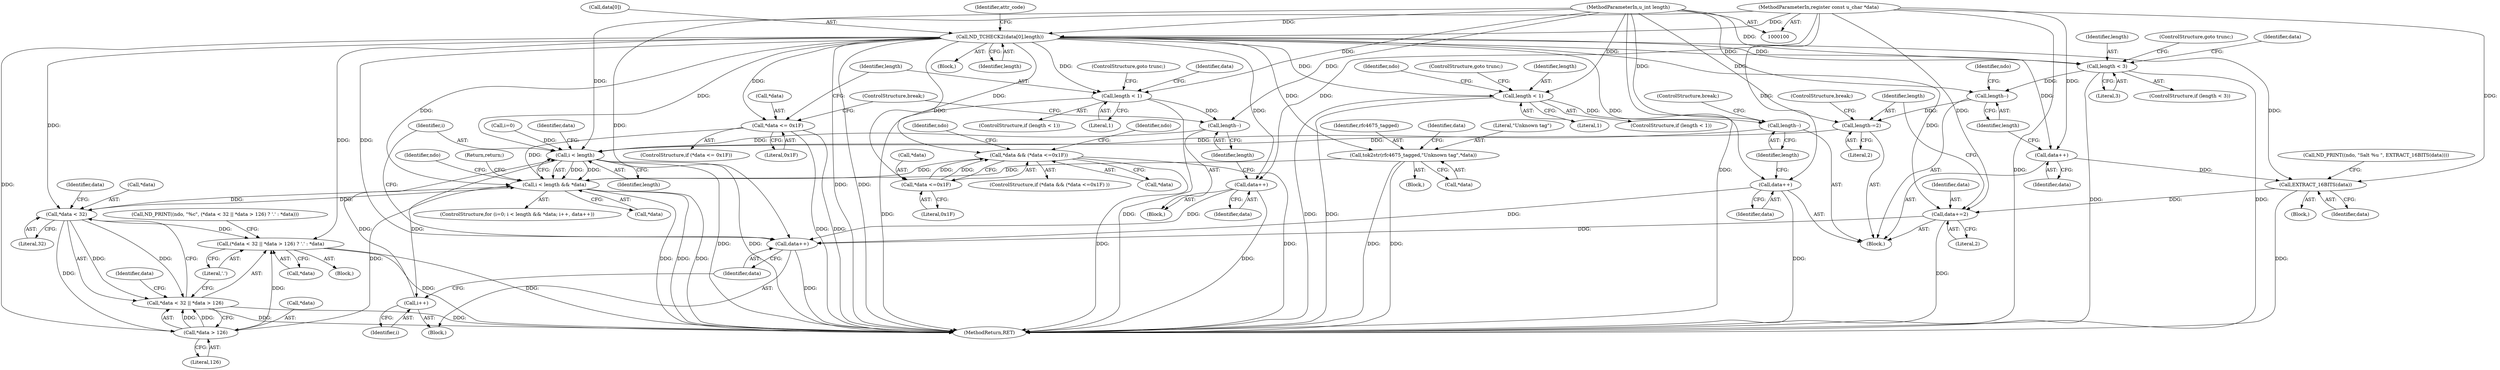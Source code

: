 digraph "0_tcpdump_1bc78d795cd5cad5525498658f414a11ea0a7e9c@array" {
"1000107" [label="(Call,ND_TCHECK2(data[0],length))"];
"1000102" [label="(MethodParameterIn,register const u_char *data)"];
"1000103" [label="(MethodParameterIn,u_int length)"];
"1000117" [label="(Call,length < 3)"];
"1000143" [label="(Call,length--)"];
"1000155" [label="(Call,length-=2)"];
"1000225" [label="(Call,i < length)"];
"1000224" [label="(Call,i < length && *data)"];
"1000242" [label="(Call,*data < 32)"];
"1000240" [label="(Call,(*data < 32 || *data > 126) ? '.' : *data)"];
"1000241" [label="(Call,*data < 32 || *data > 126)"];
"1000246" [label="(Call,*data > 126)"];
"1000231" [label="(Call,i++)"];
"1000122" [label="(Call,*data && (*data <=0x1F))"];
"1000125" [label="(Call,*data <=0x1F)"];
"1000141" [label="(Call,data++)"];
"1000150" [label="(Call,EXTRACT_16BITS(data))"];
"1000152" [label="(Call,data+=2)"];
"1000233" [label="(Call,data++)"];
"1000166" [label="(Call,*data <= 0x1F)"];
"1000172" [label="(Call,length < 1)"];
"1000193" [label="(Call,length--)"];
"1000191" [label="(Call,data++)"];
"1000198" [label="(Call,length < 1)"];
"1000217" [label="(Call,length--)"];
"1000208" [label="(Call,tok2str(rfc4675_tagged,\"Unknown tag\",*data))"];
"1000215" [label="(Call,data++)"];
"1000116" [label="(ControlStructure,if (length < 3))"];
"1000233" [label="(Call,data++)"];
"1000118" [label="(Identifier,length)"];
"1000249" [label="(Literal,126)"];
"1000198" [label="(Call,length < 1)"];
"1000199" [label="(Identifier,length)"];
"1000221" [label="(Call,i=0)"];
"1000209" [label="(Identifier,rfc4675_tagged)"];
"1000128" [label="(Literal,0x1F)"];
"1000204" [label="(Identifier,ndo)"];
"1000119" [label="(Literal,3)"];
"1000248" [label="(Identifier,data)"];
"1000154" [label="(Literal,2)"];
"1000195" [label="(ControlStructure,break;)"];
"1000173" [label="(Identifier,length)"];
"1000170" [label="(Block,)"];
"1000241" [label="(Call,*data < 32 || *data > 126)"];
"1000120" [label="(ControlStructure,goto trunc;)"];
"1000216" [label="(Identifier,data)"];
"1000175" [label="(ControlStructure,goto trunc;)"];
"1000231" [label="(Call,i++)"];
"1000243" [label="(Call,*data)"];
"1000178" [label="(Identifier,data)"];
"1000242" [label="(Call,*data < 32)"];
"1000105" [label="(Block,)"];
"1000142" [label="(Identifier,data)"];
"1000219" [label="(ControlStructure,break;)"];
"1000171" [label="(ControlStructure,if (length < 1))"];
"1000123" [label="(Call,*data)"];
"1000230" [label="(Block,)"];
"1000214" [label="(Identifier,data)"];
"1000139" [label="(Identifier,ndo)"];
"1000148" [label="(Block,)"];
"1000143" [label="(Call,length--)"];
"1000169" [label="(Literal,0x1F)"];
"1000200" [label="(Literal,1)"];
"1000150" [label="(Call,EXTRACT_16BITS(data))"];
"1000126" [label="(Call,*data)"];
"1000229" [label="(Identifier,data)"];
"1000167" [label="(Call,*data)"];
"1000201" [label="(ControlStructure,goto trunc;)"];
"1000211" [label="(Call,*data)"];
"1000102" [label="(MethodParameterIn,register const u_char *data)"];
"1000225" [label="(Call,i < length)"];
"1000250" [label="(Literal,'.')"];
"1000253" [label="(Return,return;)"];
"1000111" [label="(Identifier,length)"];
"1000218" [label="(Identifier,length)"];
"1000208" [label="(Call,tok2str(rfc4675_tagged,\"Unknown tag\",*data))"];
"1000227" [label="(Identifier,length)"];
"1000210" [label="(Literal,\"Unknown tag\")"];
"1000158" [label="(ControlStructure,break;)"];
"1000245" [label="(Literal,32)"];
"1000226" [label="(Identifier,i)"];
"1000145" [label="(Call,ND_PRINT((ndo, \"Salt %u \", EXTRACT_16BITS(data))))"];
"1000234" [label="(Identifier,data)"];
"1000131" [label="(Identifier,ndo)"];
"1000172" [label="(Call,length < 1)"];
"1000151" [label="(Identifier,data)"];
"1000220" [label="(ControlStructure,for (i=0; i < length && *data; i++, data++))"];
"1000224" [label="(Call,i < length && *data)"];
"1000228" [label="(Call,*data)"];
"1000235" [label="(Call,ND_PRINT((ndo, \"%c\", (*data < 32 || *data > 126) ? '.' : *data)))"];
"1000121" [label="(ControlStructure,if (*data && (*data <=0x1F) ))"];
"1000125" [label="(Call,*data <=0x1F)"];
"1000207" [label="(Block,)"];
"1000157" [label="(Literal,2)"];
"1000191" [label="(Call,data++)"];
"1000103" [label="(MethodParameterIn,u_int length)"];
"1000251" [label="(Call,*data)"];
"1000240" [label="(Call,(*data < 32 || *data > 126) ? '.' : *data)"];
"1000155" [label="(Call,length-=2)"];
"1000166" [label="(Call,*data <= 0x1F)"];
"1000217" [label="(Call,length--)"];
"1000197" [label="(ControlStructure,if (length < 1))"];
"1000153" [label="(Identifier,data)"];
"1000194" [label="(Identifier,length)"];
"1000152" [label="(Call,data+=2)"];
"1000252" [label="(Identifier,data)"];
"1000124" [label="(Identifier,data)"];
"1000141" [label="(Call,data++)"];
"1000193" [label="(Call,length--)"];
"1000174" [label="(Literal,1)"];
"1000113" [label="(Identifier,attr_code)"];
"1000108" [label="(Call,data[0])"];
"1000246" [label="(Call,*data > 126)"];
"1000156" [label="(Identifier,length)"];
"1000122" [label="(Call,*data && (*data <=0x1F))"];
"1000114" [label="(Block,)"];
"1000247" [label="(Call,*data)"];
"1000238" [label="(Block,)"];
"1000107" [label="(Call,ND_TCHECK2(data[0],length))"];
"1000192" [label="(Identifier,data)"];
"1000261" [label="(MethodReturn,RET)"];
"1000232" [label="(Identifier,i)"];
"1000237" [label="(Identifier,ndo)"];
"1000144" [label="(Identifier,length)"];
"1000165" [label="(ControlStructure,if (*data <= 0x1F))"];
"1000215" [label="(Call,data++)"];
"1000147" [label="(Identifier,ndo)"];
"1000117" [label="(Call,length < 3)"];
"1000107" -> "1000105"  [label="AST: "];
"1000107" -> "1000111"  [label="CFG: "];
"1000108" -> "1000107"  [label="AST: "];
"1000111" -> "1000107"  [label="AST: "];
"1000113" -> "1000107"  [label="CFG: "];
"1000107" -> "1000261"  [label="DDG: "];
"1000107" -> "1000261"  [label="DDG: "];
"1000102" -> "1000107"  [label="DDG: "];
"1000103" -> "1000107"  [label="DDG: "];
"1000107" -> "1000117"  [label="DDG: "];
"1000107" -> "1000122"  [label="DDG: "];
"1000107" -> "1000125"  [label="DDG: "];
"1000107" -> "1000141"  [label="DDG: "];
"1000107" -> "1000150"  [label="DDG: "];
"1000107" -> "1000152"  [label="DDG: "];
"1000107" -> "1000166"  [label="DDG: "];
"1000107" -> "1000172"  [label="DDG: "];
"1000107" -> "1000191"  [label="DDG: "];
"1000107" -> "1000198"  [label="DDG: "];
"1000107" -> "1000208"  [label="DDG: "];
"1000107" -> "1000215"  [label="DDG: "];
"1000107" -> "1000225"  [label="DDG: "];
"1000107" -> "1000224"  [label="DDG: "];
"1000107" -> "1000233"  [label="DDG: "];
"1000107" -> "1000240"  [label="DDG: "];
"1000107" -> "1000242"  [label="DDG: "];
"1000107" -> "1000246"  [label="DDG: "];
"1000102" -> "1000100"  [label="AST: "];
"1000102" -> "1000261"  [label="DDG: "];
"1000102" -> "1000141"  [label="DDG: "];
"1000102" -> "1000150"  [label="DDG: "];
"1000102" -> "1000152"  [label="DDG: "];
"1000102" -> "1000191"  [label="DDG: "];
"1000102" -> "1000215"  [label="DDG: "];
"1000102" -> "1000233"  [label="DDG: "];
"1000103" -> "1000100"  [label="AST: "];
"1000103" -> "1000261"  [label="DDG: "];
"1000103" -> "1000117"  [label="DDG: "];
"1000103" -> "1000143"  [label="DDG: "];
"1000103" -> "1000155"  [label="DDG: "];
"1000103" -> "1000172"  [label="DDG: "];
"1000103" -> "1000193"  [label="DDG: "];
"1000103" -> "1000198"  [label="DDG: "];
"1000103" -> "1000217"  [label="DDG: "];
"1000103" -> "1000225"  [label="DDG: "];
"1000117" -> "1000116"  [label="AST: "];
"1000117" -> "1000119"  [label="CFG: "];
"1000118" -> "1000117"  [label="AST: "];
"1000119" -> "1000117"  [label="AST: "];
"1000120" -> "1000117"  [label="CFG: "];
"1000124" -> "1000117"  [label="CFG: "];
"1000117" -> "1000261"  [label="DDG: "];
"1000117" -> "1000261"  [label="DDG: "];
"1000117" -> "1000143"  [label="DDG: "];
"1000143" -> "1000114"  [label="AST: "];
"1000143" -> "1000144"  [label="CFG: "];
"1000144" -> "1000143"  [label="AST: "];
"1000147" -> "1000143"  [label="CFG: "];
"1000143" -> "1000155"  [label="DDG: "];
"1000155" -> "1000114"  [label="AST: "];
"1000155" -> "1000157"  [label="CFG: "];
"1000156" -> "1000155"  [label="AST: "];
"1000157" -> "1000155"  [label="AST: "];
"1000158" -> "1000155"  [label="CFG: "];
"1000155" -> "1000225"  [label="DDG: "];
"1000225" -> "1000224"  [label="AST: "];
"1000225" -> "1000227"  [label="CFG: "];
"1000226" -> "1000225"  [label="AST: "];
"1000227" -> "1000225"  [label="AST: "];
"1000229" -> "1000225"  [label="CFG: "];
"1000224" -> "1000225"  [label="CFG: "];
"1000225" -> "1000261"  [label="DDG: "];
"1000225" -> "1000261"  [label="DDG: "];
"1000225" -> "1000224"  [label="DDG: "];
"1000225" -> "1000224"  [label="DDG: "];
"1000221" -> "1000225"  [label="DDG: "];
"1000231" -> "1000225"  [label="DDG: "];
"1000217" -> "1000225"  [label="DDG: "];
"1000193" -> "1000225"  [label="DDG: "];
"1000225" -> "1000231"  [label="DDG: "];
"1000224" -> "1000220"  [label="AST: "];
"1000224" -> "1000228"  [label="CFG: "];
"1000228" -> "1000224"  [label="AST: "];
"1000237" -> "1000224"  [label="CFG: "];
"1000253" -> "1000224"  [label="CFG: "];
"1000224" -> "1000261"  [label="DDG: "];
"1000224" -> "1000261"  [label="DDG: "];
"1000224" -> "1000261"  [label="DDG: "];
"1000122" -> "1000224"  [label="DDG: "];
"1000166" -> "1000224"  [label="DDG: "];
"1000208" -> "1000224"  [label="DDG: "];
"1000242" -> "1000224"  [label="DDG: "];
"1000246" -> "1000224"  [label="DDG: "];
"1000224" -> "1000242"  [label="DDG: "];
"1000242" -> "1000241"  [label="AST: "];
"1000242" -> "1000245"  [label="CFG: "];
"1000243" -> "1000242"  [label="AST: "];
"1000245" -> "1000242"  [label="AST: "];
"1000248" -> "1000242"  [label="CFG: "];
"1000241" -> "1000242"  [label="CFG: "];
"1000242" -> "1000240"  [label="DDG: "];
"1000242" -> "1000241"  [label="DDG: "];
"1000242" -> "1000241"  [label="DDG: "];
"1000242" -> "1000246"  [label="DDG: "];
"1000240" -> "1000238"  [label="AST: "];
"1000240" -> "1000250"  [label="CFG: "];
"1000240" -> "1000251"  [label="CFG: "];
"1000241" -> "1000240"  [label="AST: "];
"1000250" -> "1000240"  [label="AST: "];
"1000251" -> "1000240"  [label="AST: "];
"1000235" -> "1000240"  [label="CFG: "];
"1000240" -> "1000261"  [label="DDG: "];
"1000240" -> "1000261"  [label="DDG: "];
"1000246" -> "1000240"  [label="DDG: "];
"1000241" -> "1000246"  [label="CFG: "];
"1000246" -> "1000241"  [label="AST: "];
"1000250" -> "1000241"  [label="CFG: "];
"1000252" -> "1000241"  [label="CFG: "];
"1000241" -> "1000261"  [label="DDG: "];
"1000241" -> "1000261"  [label="DDG: "];
"1000246" -> "1000241"  [label="DDG: "];
"1000246" -> "1000241"  [label="DDG: "];
"1000246" -> "1000249"  [label="CFG: "];
"1000247" -> "1000246"  [label="AST: "];
"1000249" -> "1000246"  [label="AST: "];
"1000231" -> "1000230"  [label="AST: "];
"1000231" -> "1000232"  [label="CFG: "];
"1000232" -> "1000231"  [label="AST: "];
"1000234" -> "1000231"  [label="CFG: "];
"1000122" -> "1000121"  [label="AST: "];
"1000122" -> "1000123"  [label="CFG: "];
"1000122" -> "1000125"  [label="CFG: "];
"1000123" -> "1000122"  [label="AST: "];
"1000125" -> "1000122"  [label="AST: "];
"1000131" -> "1000122"  [label="CFG: "];
"1000139" -> "1000122"  [label="CFG: "];
"1000122" -> "1000261"  [label="DDG: "];
"1000122" -> "1000261"  [label="DDG: "];
"1000125" -> "1000122"  [label="DDG: "];
"1000125" -> "1000122"  [label="DDG: "];
"1000125" -> "1000128"  [label="CFG: "];
"1000126" -> "1000125"  [label="AST: "];
"1000128" -> "1000125"  [label="AST: "];
"1000141" -> "1000114"  [label="AST: "];
"1000141" -> "1000142"  [label="CFG: "];
"1000142" -> "1000141"  [label="AST: "];
"1000144" -> "1000141"  [label="CFG: "];
"1000141" -> "1000150"  [label="DDG: "];
"1000150" -> "1000148"  [label="AST: "];
"1000150" -> "1000151"  [label="CFG: "];
"1000151" -> "1000150"  [label="AST: "];
"1000145" -> "1000150"  [label="CFG: "];
"1000150" -> "1000261"  [label="DDG: "];
"1000150" -> "1000152"  [label="DDG: "];
"1000152" -> "1000114"  [label="AST: "];
"1000152" -> "1000154"  [label="CFG: "];
"1000153" -> "1000152"  [label="AST: "];
"1000154" -> "1000152"  [label="AST: "];
"1000156" -> "1000152"  [label="CFG: "];
"1000152" -> "1000261"  [label="DDG: "];
"1000152" -> "1000233"  [label="DDG: "];
"1000233" -> "1000230"  [label="AST: "];
"1000233" -> "1000234"  [label="CFG: "];
"1000234" -> "1000233"  [label="AST: "];
"1000226" -> "1000233"  [label="CFG: "];
"1000233" -> "1000261"  [label="DDG: "];
"1000215" -> "1000233"  [label="DDG: "];
"1000191" -> "1000233"  [label="DDG: "];
"1000166" -> "1000165"  [label="AST: "];
"1000166" -> "1000169"  [label="CFG: "];
"1000167" -> "1000166"  [label="AST: "];
"1000169" -> "1000166"  [label="AST: "];
"1000173" -> "1000166"  [label="CFG: "];
"1000195" -> "1000166"  [label="CFG: "];
"1000166" -> "1000261"  [label="DDG: "];
"1000166" -> "1000261"  [label="DDG: "];
"1000172" -> "1000171"  [label="AST: "];
"1000172" -> "1000174"  [label="CFG: "];
"1000173" -> "1000172"  [label="AST: "];
"1000174" -> "1000172"  [label="AST: "];
"1000175" -> "1000172"  [label="CFG: "];
"1000178" -> "1000172"  [label="CFG: "];
"1000172" -> "1000261"  [label="DDG: "];
"1000172" -> "1000261"  [label="DDG: "];
"1000172" -> "1000193"  [label="DDG: "];
"1000193" -> "1000170"  [label="AST: "];
"1000193" -> "1000194"  [label="CFG: "];
"1000194" -> "1000193"  [label="AST: "];
"1000195" -> "1000193"  [label="CFG: "];
"1000191" -> "1000170"  [label="AST: "];
"1000191" -> "1000192"  [label="CFG: "];
"1000192" -> "1000191"  [label="AST: "];
"1000194" -> "1000191"  [label="CFG: "];
"1000191" -> "1000261"  [label="DDG: "];
"1000198" -> "1000197"  [label="AST: "];
"1000198" -> "1000200"  [label="CFG: "];
"1000199" -> "1000198"  [label="AST: "];
"1000200" -> "1000198"  [label="AST: "];
"1000201" -> "1000198"  [label="CFG: "];
"1000204" -> "1000198"  [label="CFG: "];
"1000198" -> "1000261"  [label="DDG: "];
"1000198" -> "1000261"  [label="DDG: "];
"1000198" -> "1000217"  [label="DDG: "];
"1000217" -> "1000114"  [label="AST: "];
"1000217" -> "1000218"  [label="CFG: "];
"1000218" -> "1000217"  [label="AST: "];
"1000219" -> "1000217"  [label="CFG: "];
"1000208" -> "1000207"  [label="AST: "];
"1000208" -> "1000211"  [label="CFG: "];
"1000209" -> "1000208"  [label="AST: "];
"1000210" -> "1000208"  [label="AST: "];
"1000211" -> "1000208"  [label="AST: "];
"1000214" -> "1000208"  [label="CFG: "];
"1000208" -> "1000261"  [label="DDG: "];
"1000208" -> "1000261"  [label="DDG: "];
"1000215" -> "1000114"  [label="AST: "];
"1000215" -> "1000216"  [label="CFG: "];
"1000216" -> "1000215"  [label="AST: "];
"1000218" -> "1000215"  [label="CFG: "];
"1000215" -> "1000261"  [label="DDG: "];
}
